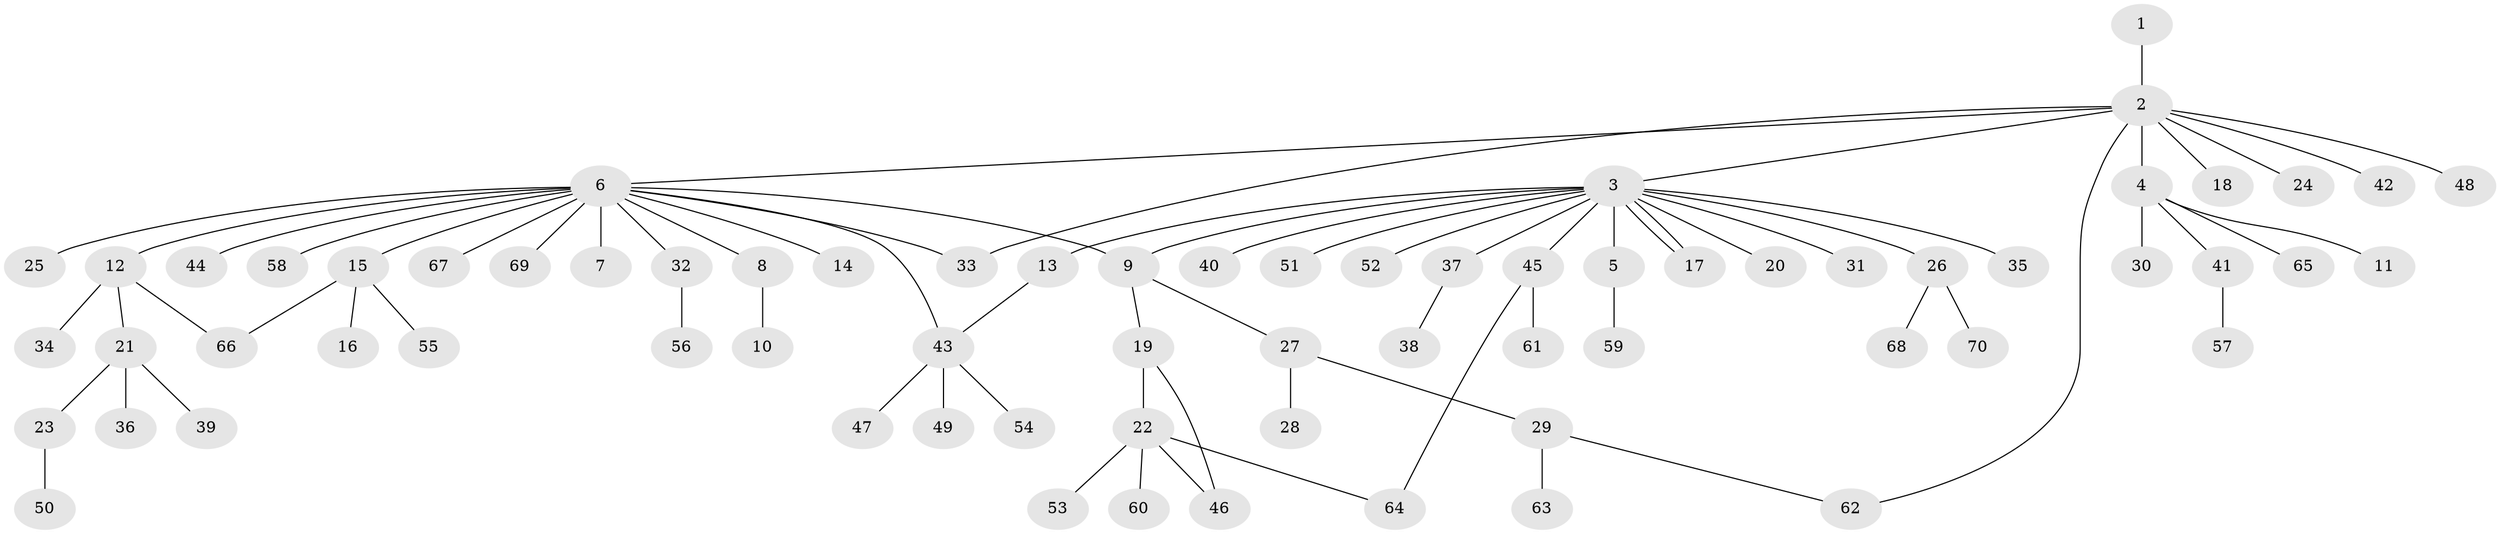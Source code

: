 // Generated by graph-tools (version 1.1) at 2025/49/03/09/25 03:49:55]
// undirected, 70 vertices, 77 edges
graph export_dot {
graph [start="1"]
  node [color=gray90,style=filled];
  1;
  2;
  3;
  4;
  5;
  6;
  7;
  8;
  9;
  10;
  11;
  12;
  13;
  14;
  15;
  16;
  17;
  18;
  19;
  20;
  21;
  22;
  23;
  24;
  25;
  26;
  27;
  28;
  29;
  30;
  31;
  32;
  33;
  34;
  35;
  36;
  37;
  38;
  39;
  40;
  41;
  42;
  43;
  44;
  45;
  46;
  47;
  48;
  49;
  50;
  51;
  52;
  53;
  54;
  55;
  56;
  57;
  58;
  59;
  60;
  61;
  62;
  63;
  64;
  65;
  66;
  67;
  68;
  69;
  70;
  1 -- 2;
  2 -- 3;
  2 -- 4;
  2 -- 6;
  2 -- 18;
  2 -- 24;
  2 -- 33;
  2 -- 42;
  2 -- 48;
  2 -- 62;
  3 -- 5;
  3 -- 9;
  3 -- 13;
  3 -- 17;
  3 -- 17;
  3 -- 20;
  3 -- 26;
  3 -- 31;
  3 -- 35;
  3 -- 37;
  3 -- 40;
  3 -- 45;
  3 -- 51;
  3 -- 52;
  4 -- 11;
  4 -- 30;
  4 -- 41;
  4 -- 65;
  5 -- 59;
  6 -- 7;
  6 -- 8;
  6 -- 9;
  6 -- 12;
  6 -- 14;
  6 -- 15;
  6 -- 25;
  6 -- 32;
  6 -- 33;
  6 -- 43;
  6 -- 44;
  6 -- 58;
  6 -- 67;
  6 -- 69;
  8 -- 10;
  9 -- 19;
  9 -- 27;
  12 -- 21;
  12 -- 34;
  12 -- 66;
  13 -- 43;
  15 -- 16;
  15 -- 55;
  15 -- 66;
  19 -- 22;
  19 -- 46;
  21 -- 23;
  21 -- 36;
  21 -- 39;
  22 -- 46;
  22 -- 53;
  22 -- 60;
  22 -- 64;
  23 -- 50;
  26 -- 68;
  26 -- 70;
  27 -- 28;
  27 -- 29;
  29 -- 62;
  29 -- 63;
  32 -- 56;
  37 -- 38;
  41 -- 57;
  43 -- 47;
  43 -- 49;
  43 -- 54;
  45 -- 61;
  45 -- 64;
}
